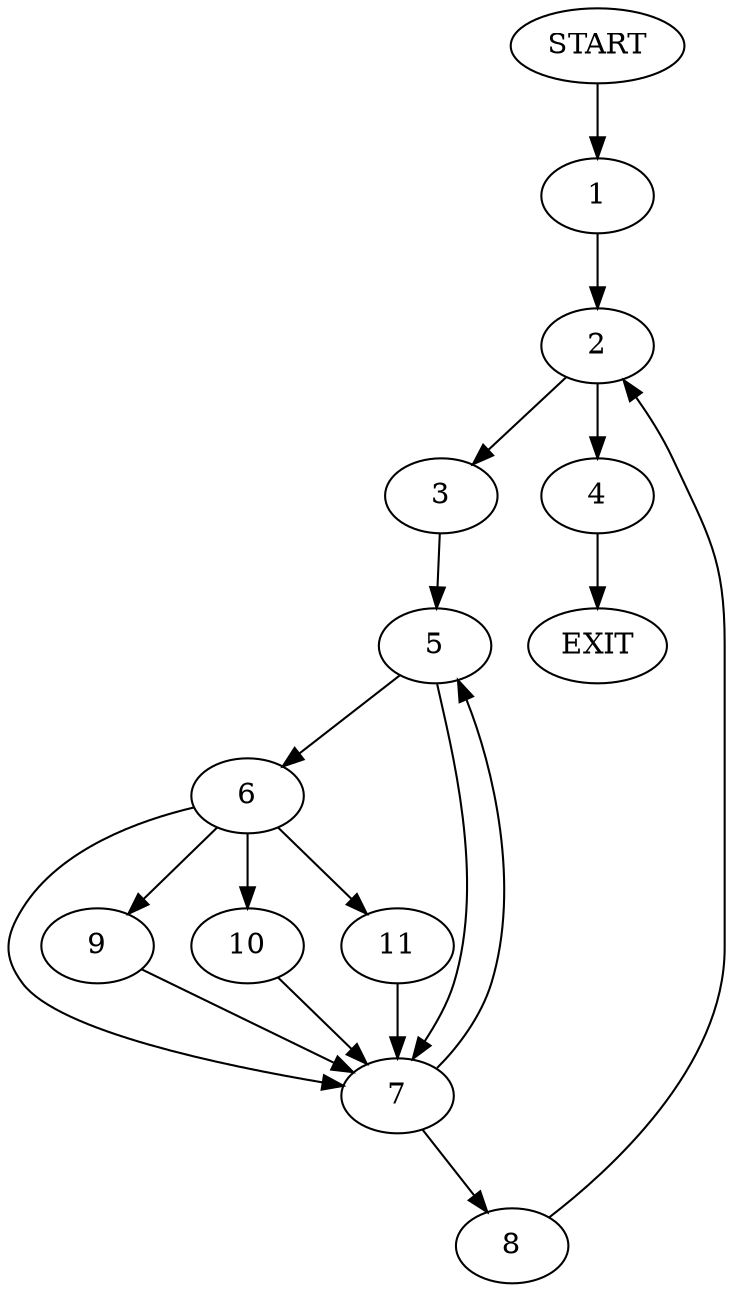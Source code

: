 digraph {
0 [label="START"]
12 [label="EXIT"]
0 -> 1
1 -> 2
2 -> 3
2 -> 4
3 -> 5
5 -> 6
5 -> 7
7 -> 8
7 -> 5
6 -> 9
6 -> 10
6 -> 11
6 -> 7
11 -> 7
9 -> 7
10 -> 7
8 -> 2
4 -> 12
}
